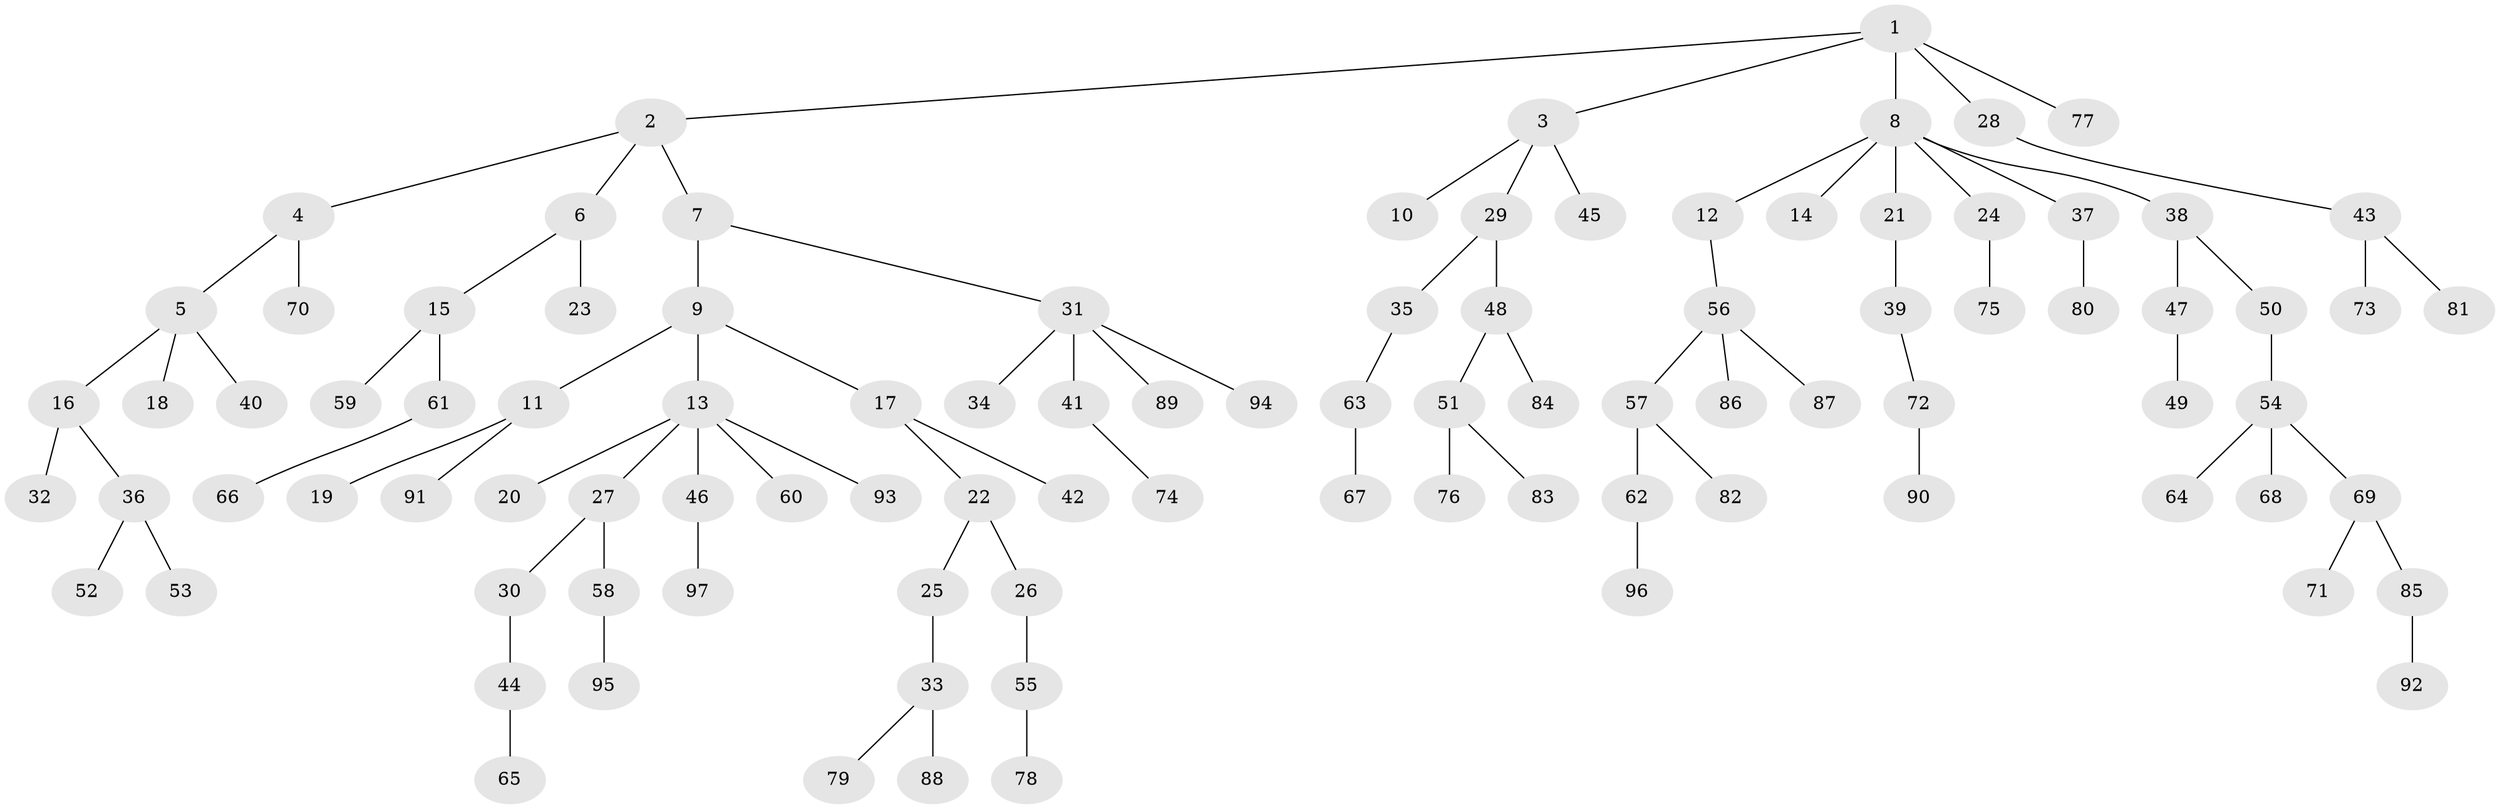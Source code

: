 // coarse degree distribution, {10: 0.020833333333333332, 3: 0.10416666666666667, 4: 0.020833333333333332, 8: 0.020833333333333332, 6: 0.020833333333333332, 5: 0.020833333333333332, 2: 0.16666666666666666, 1: 0.625}
// Generated by graph-tools (version 1.1) at 2025/19/03/04/25 18:19:18]
// undirected, 97 vertices, 96 edges
graph export_dot {
graph [start="1"]
  node [color=gray90,style=filled];
  1;
  2;
  3;
  4;
  5;
  6;
  7;
  8;
  9;
  10;
  11;
  12;
  13;
  14;
  15;
  16;
  17;
  18;
  19;
  20;
  21;
  22;
  23;
  24;
  25;
  26;
  27;
  28;
  29;
  30;
  31;
  32;
  33;
  34;
  35;
  36;
  37;
  38;
  39;
  40;
  41;
  42;
  43;
  44;
  45;
  46;
  47;
  48;
  49;
  50;
  51;
  52;
  53;
  54;
  55;
  56;
  57;
  58;
  59;
  60;
  61;
  62;
  63;
  64;
  65;
  66;
  67;
  68;
  69;
  70;
  71;
  72;
  73;
  74;
  75;
  76;
  77;
  78;
  79;
  80;
  81;
  82;
  83;
  84;
  85;
  86;
  87;
  88;
  89;
  90;
  91;
  92;
  93;
  94;
  95;
  96;
  97;
  1 -- 2;
  1 -- 3;
  1 -- 8;
  1 -- 28;
  1 -- 77;
  2 -- 4;
  2 -- 6;
  2 -- 7;
  3 -- 10;
  3 -- 29;
  3 -- 45;
  4 -- 5;
  4 -- 70;
  5 -- 16;
  5 -- 18;
  5 -- 40;
  6 -- 15;
  6 -- 23;
  7 -- 9;
  7 -- 31;
  8 -- 12;
  8 -- 14;
  8 -- 21;
  8 -- 24;
  8 -- 37;
  8 -- 38;
  9 -- 11;
  9 -- 13;
  9 -- 17;
  11 -- 19;
  11 -- 91;
  12 -- 56;
  13 -- 20;
  13 -- 27;
  13 -- 46;
  13 -- 60;
  13 -- 93;
  15 -- 59;
  15 -- 61;
  16 -- 32;
  16 -- 36;
  17 -- 22;
  17 -- 42;
  21 -- 39;
  22 -- 25;
  22 -- 26;
  24 -- 75;
  25 -- 33;
  26 -- 55;
  27 -- 30;
  27 -- 58;
  28 -- 43;
  29 -- 35;
  29 -- 48;
  30 -- 44;
  31 -- 34;
  31 -- 41;
  31 -- 89;
  31 -- 94;
  33 -- 79;
  33 -- 88;
  35 -- 63;
  36 -- 52;
  36 -- 53;
  37 -- 80;
  38 -- 47;
  38 -- 50;
  39 -- 72;
  41 -- 74;
  43 -- 73;
  43 -- 81;
  44 -- 65;
  46 -- 97;
  47 -- 49;
  48 -- 51;
  48 -- 84;
  50 -- 54;
  51 -- 76;
  51 -- 83;
  54 -- 64;
  54 -- 68;
  54 -- 69;
  55 -- 78;
  56 -- 57;
  56 -- 86;
  56 -- 87;
  57 -- 62;
  57 -- 82;
  58 -- 95;
  61 -- 66;
  62 -- 96;
  63 -- 67;
  69 -- 71;
  69 -- 85;
  72 -- 90;
  85 -- 92;
}
